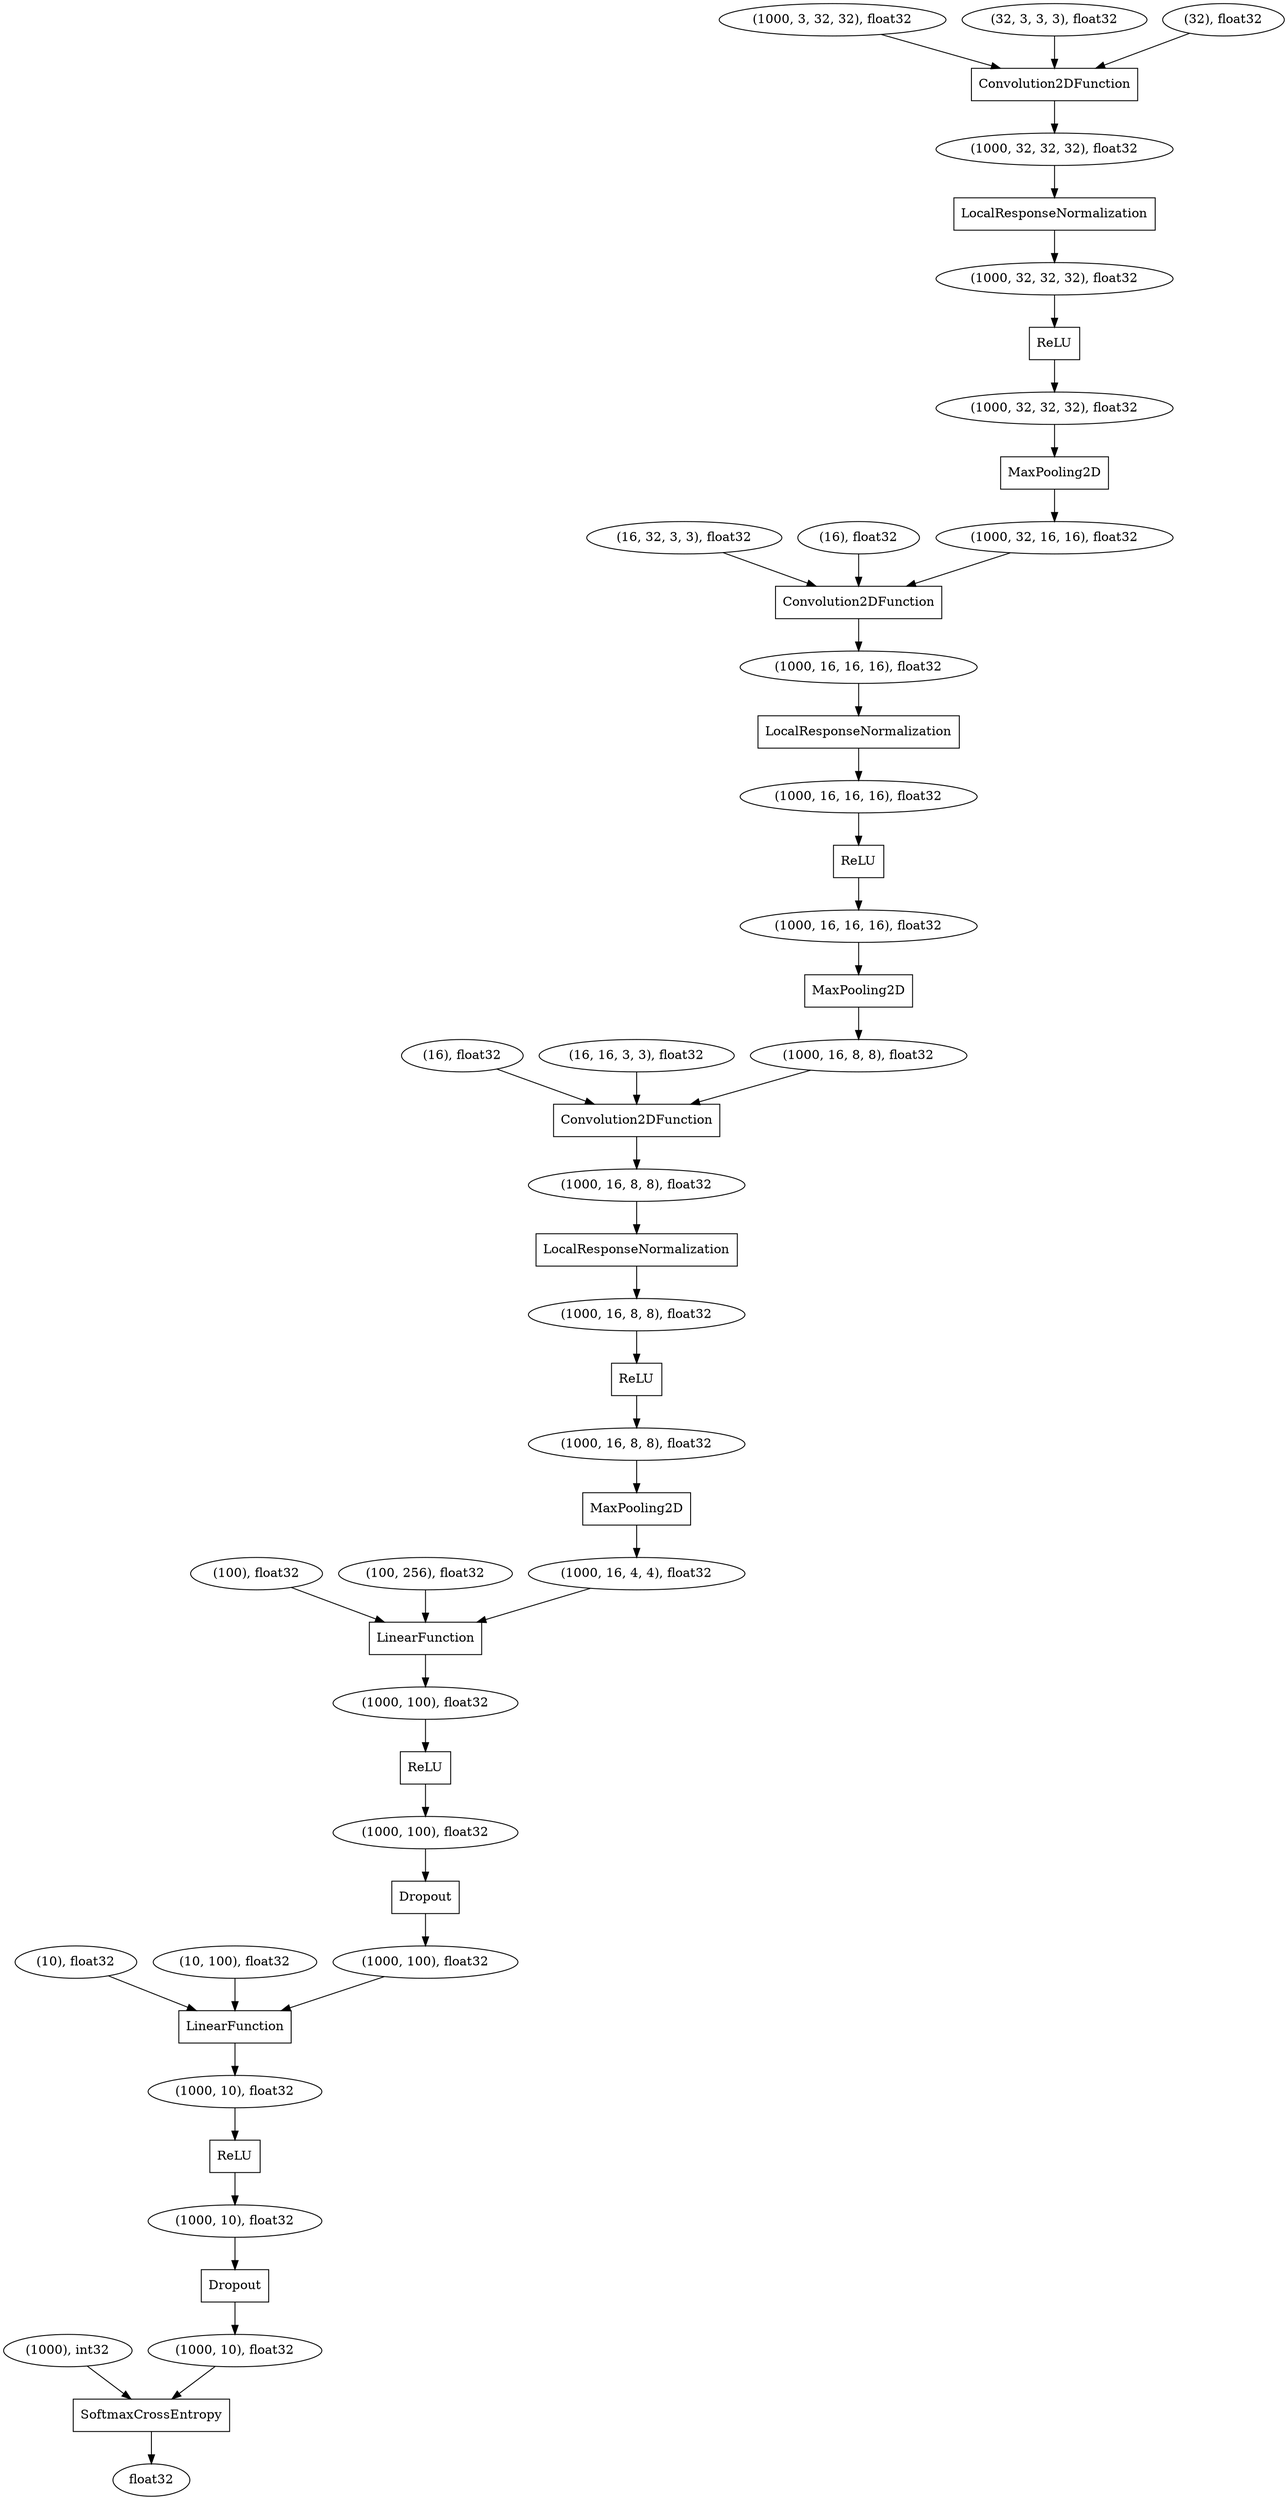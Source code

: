 digraph graphname{140544969138704 [shape="box",label="MaxPooling2D"];140544968355920 [shape="oval",label="(1000, 100), float32"];140544967562256 [shape="oval",label="(1000, 10), float32"];140544968355984 [shape="box",label="Dropout"];140544969138384 [shape="oval",label="(10), float32"];140544969140496 [shape="oval",label="(1000, 32, 16, 16), float32"];140544968356176 [shape="box",label="ReLU"];140544969139216 [shape="oval",label="(10, 100), float32"];140544968356240 [shape="oval",label="(1000, 16, 4, 4), float32"];140544969140688 [shape="oval",label="(1000, 32, 32, 32), float32"];140544969140752 [shape="oval",label="(1000, 16, 8, 8), float32"];140544969140816 [shape="box",label="ReLU"];140544969141008 [shape="box",label="ReLU"];140544969140880 [shape="box",label="Convolution2DFunction"];140544969140944 [shape="oval",label="(1000, 16, 16, 16), float32"];140544969139664 [shape="oval",label="(16), float32"];140544967562000 [shape="oval",label="(1000, 100), float32"];140544967562064 [shape="box",label="Dropout"];140544969139984 [shape="oval",label="(1000, 3, 32, 32), float32"];140544968506256 [shape="oval",label="(1000, 100), float32"];140544969139152 [shape="box",label="LinearFunction"];140544969141072 [shape="oval",label="(1000, 16, 8, 8), float32"];140544968530960 [shape="oval",label="float32"];140544969140048 [shape="oval",label="(1000, 16, 16, 16), float32"];140544969139280 [shape="box",label="LocalResponseNormalization"];140544969139728 [shape="oval",label="(16, 16, 3, 3), float32"];140544969139344 [shape="box",label="ReLU"];140544969141456 [shape="oval",label="(1000, 16, 8, 8), float32"];140544969140432 [shape="box",label="Convolution2DFunction"];140544969139472 [shape="oval",label="(1000, 16, 8, 8), float32"];140544969139536 [shape="box",label="MaxPooling2D"];140544967562128 [shape="box",label="LinearFunction"];140544969139600 [shape="oval",label="(1000, 32, 32, 32), float32"];140544969141776 [shape="box",label="Convolution2DFunction"];140544967562704 [shape="oval",label="(1000, 10), float32"];140544969325136 [shape="oval",label="(32, 3, 3, 3), float32"];140544969325392 [shape="oval",label="(32), float32"];140544967562768 [shape="box",label="SoftmaxCrossEntropy"];140544969139792 [shape="oval",label="(16, 32, 3, 3), float32"];140544969141520 [shape="oval",label="(1000, 32, 32, 32), float32"];140544968531600 [shape="oval",label="(1000, 10), float32"];140544969138512 [shape="box",label="LocalResponseNormalization"];140544969141968 [shape="oval",label="(1000, 16, 16, 16), float32"];140544969140176 [shape="oval",label="(16), float32"];140544969142032 [shape="box",label="MaxPooling2D"];140544969142096 [shape="oval",label="(100), float32"];140544969141904 [shape="box",label="LocalResponseNormalization"];140544969142160 [shape="oval",label="(1000), int32"];140544969142224 [shape="oval",label="(100, 256), float32"];140544967562576 [shape="box",label="ReLU"];140544968356176 -> 140544968506256;140544968531600 -> 140544967562768;140544969139792 -> 140544969140880;140544969140880 -> 140544969141968;140544969139984 -> 140544969141776;140544969138704 -> 140544969140496;140544969141072 -> 140544969139280;140544968355984 -> 140544967562000;140544969139472 -> 140544969140432;140544968356240 -> 140544969139152;140544969141456 -> 140544969139536;140544969140496 -> 140544969140880;140544967562256 -> 140544967562064;140544969140688 -> 140544969139344;140544969141008 -> 140544969140944;140544969139536 -> 140544968356240;140544967562576 -> 140544967562256;140544969142096 -> 140544969139152;140544968506256 -> 140544968355984;140544969141520 -> 140544969138704;140544969139344 -> 140544969141520;140544969141776 -> 140544969139600;140544969140176 -> 140544969140880;140544969139280 -> 140544969140752;140544969139152 -> 140544968355920;140544969140432 -> 140544969141072;140544967562000 -> 140544967562128;140544969325136 -> 140544969141776;140544969139216 -> 140544967562128;140544967562128 -> 140544967562704;140544969138384 -> 140544967562128;140544967562704 -> 140544967562576;140544967562064 -> 140544968531600;140544969139664 -> 140544969140432;140544968355920 -> 140544968356176;140544969140048 -> 140544969141008;140544967562768 -> 140544968530960;140544969139600 -> 140544969141904;140544969138512 -> 140544969140048;140544969142224 -> 140544969139152;140544969140944 -> 140544969142032;140544969325392 -> 140544969141776;140544969140816 -> 140544969141456;140544969141904 -> 140544969140688;140544969142032 -> 140544969139472;140544969140752 -> 140544969140816;140544969139728 -> 140544969140432;140544969141968 -> 140544969138512;140544969142160 -> 140544967562768;}